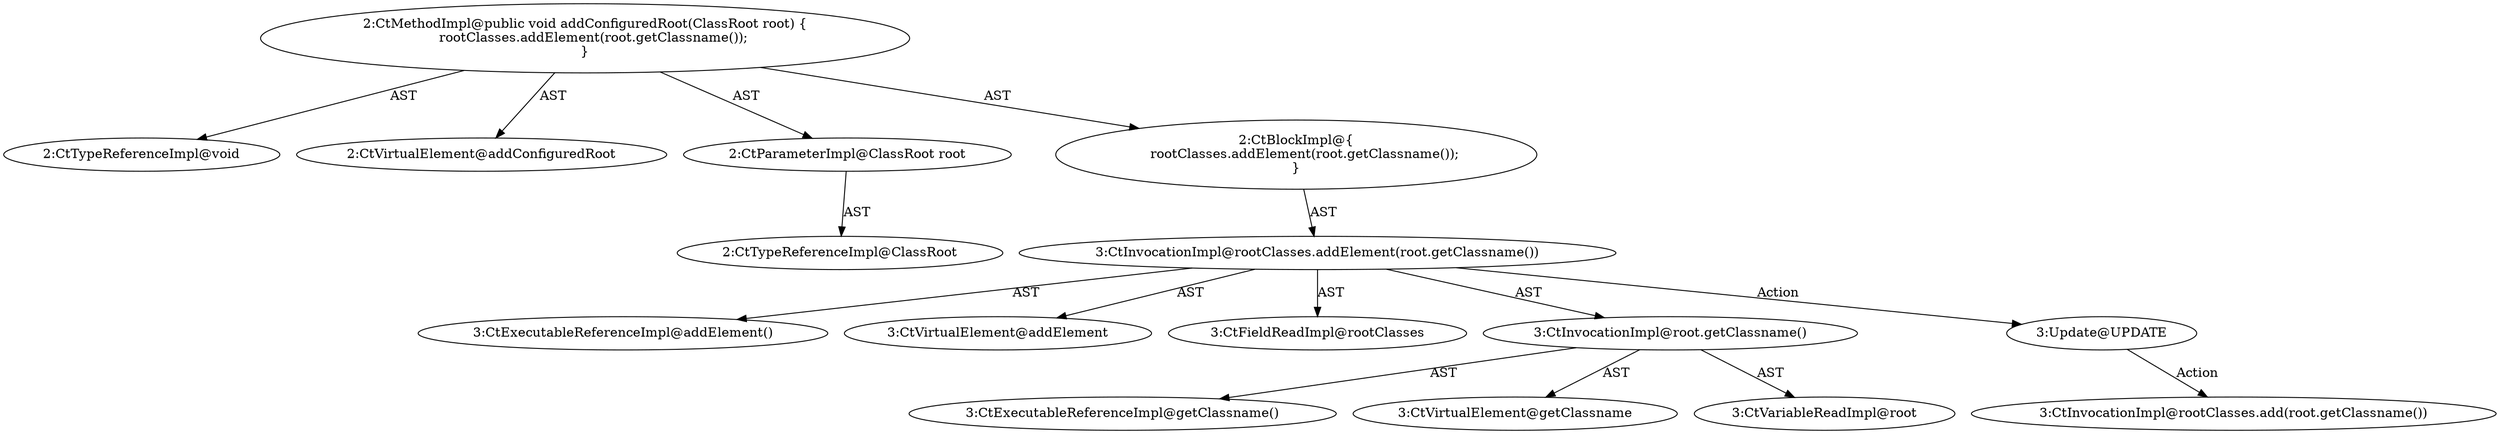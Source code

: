 digraph "addConfiguredRoot#?,ClassRoot" {
0 [label="2:CtTypeReferenceImpl@void" shape=ellipse]
1 [label="2:CtVirtualElement@addConfiguredRoot" shape=ellipse]
2 [label="2:CtParameterImpl@ClassRoot root" shape=ellipse]
3 [label="2:CtTypeReferenceImpl@ClassRoot" shape=ellipse]
4 [label="3:CtExecutableReferenceImpl@addElement()" shape=ellipse]
5 [label="3:CtVirtualElement@addElement" shape=ellipse]
6 [label="3:CtFieldReadImpl@rootClasses" shape=ellipse]
7 [label="3:CtExecutableReferenceImpl@getClassname()" shape=ellipse]
8 [label="3:CtVirtualElement@getClassname" shape=ellipse]
9 [label="3:CtVariableReadImpl@root" shape=ellipse]
10 [label="3:CtInvocationImpl@root.getClassname()" shape=ellipse]
11 [label="3:CtInvocationImpl@rootClasses.addElement(root.getClassname())" shape=ellipse]
12 [label="2:CtBlockImpl@\{
    rootClasses.addElement(root.getClassname());
\}" shape=ellipse]
13 [label="2:CtMethodImpl@public void addConfiguredRoot(ClassRoot root) \{
    rootClasses.addElement(root.getClassname());
\}" shape=ellipse]
14 [label="3:Update@UPDATE" shape=ellipse]
15 [label="3:CtInvocationImpl@rootClasses.add(root.getClassname())" shape=ellipse]
2 -> 3 [label="AST"];
10 -> 8 [label="AST"];
10 -> 9 [label="AST"];
10 -> 7 [label="AST"];
11 -> 5 [label="AST"];
11 -> 6 [label="AST"];
11 -> 4 [label="AST"];
11 -> 10 [label="AST"];
11 -> 14 [label="Action"];
12 -> 11 [label="AST"];
13 -> 1 [label="AST"];
13 -> 0 [label="AST"];
13 -> 2 [label="AST"];
13 -> 12 [label="AST"];
14 -> 15 [label="Action"];
}